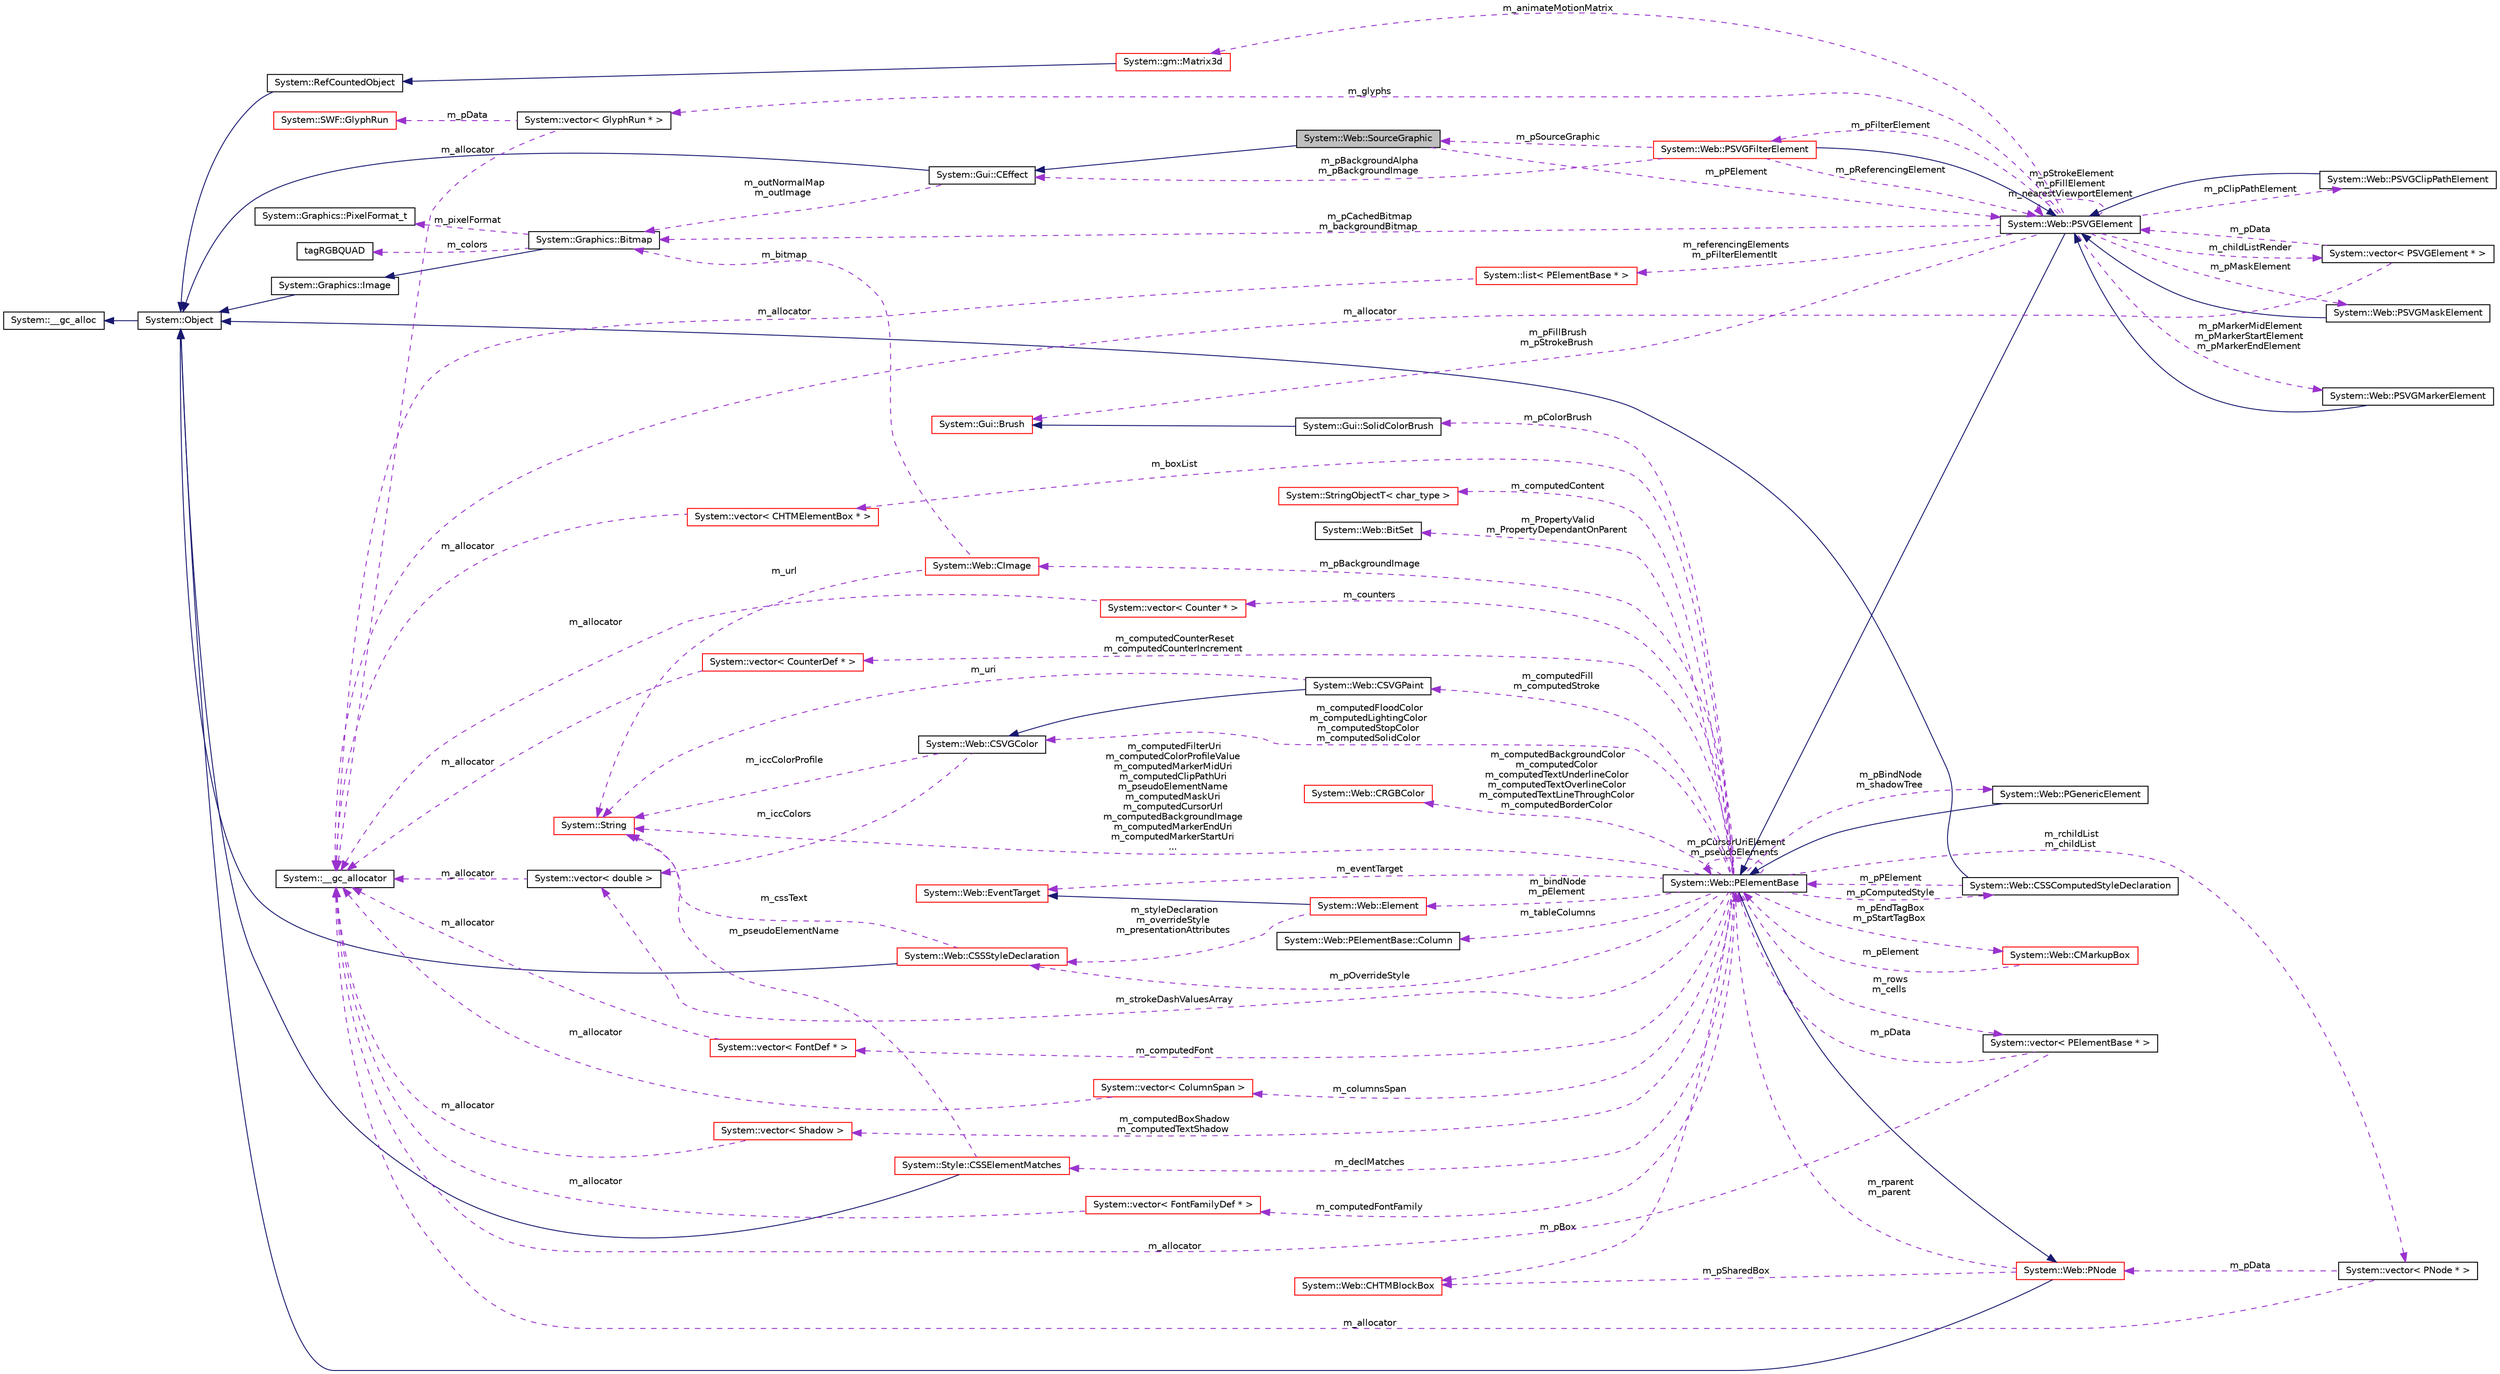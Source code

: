digraph G
{
  edge [fontname="Helvetica",fontsize="10",labelfontname="Helvetica",labelfontsize="10"];
  node [fontname="Helvetica",fontsize="10",shape=record];
  rankdir="LR";
  Node1 [label="System::Web::SourceGraphic",height=0.2,width=0.4,color="black", fillcolor="grey75", style="filled" fontcolor="black"];
  Node2 -> Node1 [dir="back",color="midnightblue",fontsize="10",style="solid",fontname="Helvetica"];
  Node2 [label="System::Gui::CEffect",height=0.2,width=0.4,color="black", fillcolor="white", style="filled",URL="$class_system_1_1_gui_1_1_c_effect.html"];
  Node3 -> Node2 [dir="back",color="midnightblue",fontsize="10",style="solid",fontname="Helvetica"];
  Node3 [label="System::Object",height=0.2,width=0.4,color="black", fillcolor="white", style="filled",URL="$class_system_1_1_object.html"];
  Node4 -> Node3 [dir="back",color="midnightblue",fontsize="10",style="solid",fontname="Helvetica"];
  Node4 [label="System::__gc_alloc",height=0.2,width=0.4,color="black", fillcolor="white", style="filled",URL="$class_system_1_1____gc__alloc.html"];
  Node5 -> Node2 [dir="back",color="darkorchid3",fontsize="10",style="dashed",label=" m_outNormalMap\nm_outImage" ,fontname="Helvetica"];
  Node5 [label="System::Graphics::Bitmap",height=0.2,width=0.4,color="black", fillcolor="white", style="filled",URL="$class_system_1_1_graphics_1_1_bitmap.html"];
  Node6 -> Node5 [dir="back",color="midnightblue",fontsize="10",style="solid",fontname="Helvetica"];
  Node6 [label="System::Graphics::Image",height=0.2,width=0.4,color="black", fillcolor="white", style="filled",URL="$class_system_1_1_graphics_1_1_image.html"];
  Node3 -> Node6 [dir="back",color="midnightblue",fontsize="10",style="solid",fontname="Helvetica"];
  Node7 -> Node5 [dir="back",color="darkorchid3",fontsize="10",style="dashed",label=" m_pixelFormat" ,fontname="Helvetica"];
  Node7 [label="System::Graphics::PixelFormat_t",height=0.2,width=0.4,color="black", fillcolor="white", style="filled",URL="$class_system_1_1_graphics_1_1_pixel_format__t.html"];
  Node8 -> Node5 [dir="back",color="darkorchid3",fontsize="10",style="dashed",label=" m_colors" ,fontname="Helvetica"];
  Node8 [label="tagRGBQUAD",height=0.2,width=0.4,color="black", fillcolor="white", style="filled",URL="$structtag_r_g_b_q_u_a_d.html"];
  Node9 -> Node1 [dir="back",color="darkorchid3",fontsize="10",style="dashed",label=" m_pPElement" ,fontname="Helvetica"];
  Node9 [label="System::Web::PSVGElement",height=0.2,width=0.4,color="black", fillcolor="white", style="filled",URL="$class_system_1_1_web_1_1_p_s_v_g_element.html"];
  Node10 -> Node9 [dir="back",color="midnightblue",fontsize="10",style="solid",fontname="Helvetica"];
  Node10 [label="System::Web::PElementBase",height=0.2,width=0.4,color="black", fillcolor="white", style="filled",URL="$class_system_1_1_web_1_1_p_element_base.html"];
  Node11 -> Node10 [dir="back",color="midnightblue",fontsize="10",style="solid",fontname="Helvetica"];
  Node11 [label="System::Web::PNode",height=0.2,width=0.4,color="red", fillcolor="white", style="filled",URL="$class_system_1_1_web_1_1_p_node.html"];
  Node3 -> Node11 [dir="back",color="midnightblue",fontsize="10",style="solid",fontname="Helvetica"];
  Node10 -> Node11 [dir="back",color="darkorchid3",fontsize="10",style="dashed",label=" m_rparent\nm_parent" ,fontname="Helvetica"];
  Node12 -> Node11 [dir="back",color="darkorchid3",fontsize="10",style="dashed",label=" m_pSharedBox" ,fontname="Helvetica"];
  Node12 [label="System::Web::CHTMBlockBox",height=0.2,width=0.4,color="red", fillcolor="white", style="filled",URL="$class_system_1_1_web_1_1_c_h_t_m_block_box.html"];
  Node13 -> Node10 [dir="back",color="darkorchid3",fontsize="10",style="dashed",label=" m_eventTarget" ,fontname="Helvetica"];
  Node13 [label="System::Web::EventTarget",height=0.2,width=0.4,color="red", fillcolor="white", style="filled",URL="$class_system_1_1_web_1_1_event_target.html"];
  Node14 -> Node10 [dir="back",color="darkorchid3",fontsize="10",style="dashed",label=" m_computedBackgroundColor\nm_computedColor\nm_computedTextUnderlineColor\nm_computedTextOverlineColor\nm_computedTextLineThroughColor\nm_computedBorderColor" ,fontname="Helvetica"];
  Node14 [label="System::Web::CRGBColor",height=0.2,width=0.4,color="red", fillcolor="white", style="filled",URL="$class_system_1_1_web_1_1_c_r_g_b_color.html"];
  Node15 -> Node10 [dir="back",color="darkorchid3",fontsize="10",style="dashed",label=" m_computedCounterReset\nm_computedCounterIncrement" ,fontname="Helvetica"];
  Node15 [label="System::vector\< CounterDef * \>",height=0.2,width=0.4,color="red", fillcolor="white", style="filled",URL="$class_system_1_1vector.html"];
  Node16 -> Node15 [dir="back",color="darkorchid3",fontsize="10",style="dashed",label=" m_allocator" ,fontname="Helvetica"];
  Node16 [label="System::__gc_allocator",height=0.2,width=0.4,color="black", fillcolor="white", style="filled",URL="$class_system_1_1____gc__allocator.html"];
  Node17 -> Node10 [dir="back",color="darkorchid3",fontsize="10",style="dashed",label=" m_boxList" ,fontname="Helvetica"];
  Node17 [label="System::vector\< CHTMElementBox * \>",height=0.2,width=0.4,color="red", fillcolor="white", style="filled",URL="$class_system_1_1vector.html"];
  Node16 -> Node17 [dir="back",color="darkorchid3",fontsize="10",style="dashed",label=" m_allocator" ,fontname="Helvetica"];
  Node18 -> Node10 [dir="back",color="darkorchid3",fontsize="10",style="dashed",label=" m_counters" ,fontname="Helvetica"];
  Node18 [label="System::vector\< Counter * \>",height=0.2,width=0.4,color="red", fillcolor="white", style="filled",URL="$class_system_1_1vector.html"];
  Node16 -> Node18 [dir="back",color="darkorchid3",fontsize="10",style="dashed",label=" m_allocator" ,fontname="Helvetica"];
  Node19 -> Node10 [dir="back",color="darkorchid3",fontsize="10",style="dashed",label=" m_tableColumns" ,fontname="Helvetica"];
  Node19 [label="System::Web::PElementBase::Column",height=0.2,width=0.4,color="black", fillcolor="white", style="filled",URL="$struct_system_1_1_web_1_1_p_element_base_1_1_column.html"];
  Node20 -> Node10 [dir="back",color="darkorchid3",fontsize="10",style="dashed",label=" m_pBackgroundImage" ,fontname="Helvetica"];
  Node20 [label="System::Web::CImage",height=0.2,width=0.4,color="red", fillcolor="white", style="filled",URL="$class_system_1_1_web_1_1_c_image.html"];
  Node21 -> Node20 [dir="back",color="darkorchid3",fontsize="10",style="dashed",label=" m_url" ,fontname="Helvetica"];
  Node21 [label="System::String",height=0.2,width=0.4,color="red", fillcolor="white", style="filled",URL="$class_system_1_1_string.html"];
  Node5 -> Node20 [dir="back",color="darkorchid3",fontsize="10",style="dashed",label=" m_bitmap" ,fontname="Helvetica"];
  Node22 -> Node10 [dir="back",color="darkorchid3",fontsize="10",style="dashed",label=" m_pEndTagBox\nm_pStartTagBox" ,fontname="Helvetica"];
  Node22 [label="System::Web::CMarkupBox",height=0.2,width=0.4,color="red", fillcolor="white", style="filled",URL="$class_system_1_1_web_1_1_c_markup_box.html"];
  Node10 -> Node22 [dir="back",color="darkorchid3",fontsize="10",style="dashed",label=" m_pElement" ,fontname="Helvetica"];
  Node23 -> Node10 [dir="back",color="darkorchid3",fontsize="10",style="dashed",label=" m_rows\nm_cells" ,fontname="Helvetica"];
  Node23 [label="System::vector\< PElementBase * \>",height=0.2,width=0.4,color="black", fillcolor="white", style="filled",URL="$class_system_1_1vector.html"];
  Node16 -> Node23 [dir="back",color="darkorchid3",fontsize="10",style="dashed",label=" m_allocator" ,fontname="Helvetica"];
  Node10 -> Node23 [dir="back",color="darkorchid3",fontsize="10",style="dashed",label=" m_pData" ,fontname="Helvetica"];
  Node24 -> Node10 [dir="back",color="darkorchid3",fontsize="10",style="dashed",label=" m_computedFill\nm_computedStroke" ,fontname="Helvetica"];
  Node24 [label="System::Web::CSVGPaint",height=0.2,width=0.4,color="black", fillcolor="white", style="filled",URL="$class_system_1_1_web_1_1_c_s_v_g_paint.html"];
  Node25 -> Node24 [dir="back",color="midnightblue",fontsize="10",style="solid",fontname="Helvetica"];
  Node25 [label="System::Web::CSVGColor",height=0.2,width=0.4,color="black", fillcolor="white", style="filled",URL="$class_system_1_1_web_1_1_c_s_v_g_color.html"];
  Node21 -> Node25 [dir="back",color="darkorchid3",fontsize="10",style="dashed",label=" m_iccColorProfile" ,fontname="Helvetica"];
  Node26 -> Node25 [dir="back",color="darkorchid3",fontsize="10",style="dashed",label=" m_iccColors" ,fontname="Helvetica"];
  Node26 [label="System::vector\< double \>",height=0.2,width=0.4,color="black", fillcolor="white", style="filled",URL="$class_system_1_1vector.html"];
  Node16 -> Node26 [dir="back",color="darkorchid3",fontsize="10",style="dashed",label=" m_allocator" ,fontname="Helvetica"];
  Node21 -> Node24 [dir="back",color="darkorchid3",fontsize="10",style="dashed",label=" m_uri" ,fontname="Helvetica"];
  Node27 -> Node10 [dir="back",color="darkorchid3",fontsize="10",style="dashed",label=" m_computedFont" ,fontname="Helvetica"];
  Node27 [label="System::vector\< FontDef * \>",height=0.2,width=0.4,color="red", fillcolor="white", style="filled",URL="$class_system_1_1vector.html"];
  Node16 -> Node27 [dir="back",color="darkorchid3",fontsize="10",style="dashed",label=" m_allocator" ,fontname="Helvetica"];
  Node28 -> Node10 [dir="back",color="darkorchid3",fontsize="10",style="dashed",label=" m_columnsSpan" ,fontname="Helvetica"];
  Node28 [label="System::vector\< ColumnSpan \>",height=0.2,width=0.4,color="red", fillcolor="white", style="filled",URL="$class_system_1_1vector.html"];
  Node16 -> Node28 [dir="back",color="darkorchid3",fontsize="10",style="dashed",label=" m_allocator" ,fontname="Helvetica"];
  Node29 -> Node10 [dir="back",color="darkorchid3",fontsize="10",style="dashed",label=" m_pComputedStyle" ,fontname="Helvetica"];
  Node29 [label="System::Web::CSSComputedStyleDeclaration",height=0.2,width=0.4,color="black", fillcolor="white", style="filled",URL="$class_system_1_1_web_1_1_c_s_s_computed_style_declaration.html"];
  Node3 -> Node29 [dir="back",color="midnightblue",fontsize="10",style="solid",fontname="Helvetica"];
  Node10 -> Node29 [dir="back",color="darkorchid3",fontsize="10",style="dashed",label=" m_pPElement" ,fontname="Helvetica"];
  Node30 -> Node10 [dir="back",color="darkorchid3",fontsize="10",style="dashed",label=" m_rchildList\nm_childList" ,fontname="Helvetica"];
  Node30 [label="System::vector\< PNode * \>",height=0.2,width=0.4,color="black", fillcolor="white", style="filled",URL="$class_system_1_1vector.html"];
  Node16 -> Node30 [dir="back",color="darkorchid3",fontsize="10",style="dashed",label=" m_allocator" ,fontname="Helvetica"];
  Node11 -> Node30 [dir="back",color="darkorchid3",fontsize="10",style="dashed",label=" m_pData" ,fontname="Helvetica"];
  Node21 -> Node10 [dir="back",color="darkorchid3",fontsize="10",style="dashed",label=" m_computedFilterUri\nm_computedColorProfileValue\nm_computedMarkerMidUri\nm_computedClipPathUri\nm_pseudoElementName\nm_computedMaskUri\nm_computedCursorUrl\nm_computedBackgroundImage\nm_computedMarkerEndUri\nm_computedMarkerStartUri\n..." ,fontname="Helvetica"];
  Node31 -> Node10 [dir="back",color="darkorchid3",fontsize="10",style="dashed",label=" m_pOverrideStyle" ,fontname="Helvetica"];
  Node31 [label="System::Web::CSSStyleDeclaration",height=0.2,width=0.4,color="red", fillcolor="white", style="filled",URL="$class_system_1_1_web_1_1_c_s_s_style_declaration.html"];
  Node3 -> Node31 [dir="back",color="midnightblue",fontsize="10",style="solid",fontname="Helvetica"];
  Node21 -> Node31 [dir="back",color="darkorchid3",fontsize="10",style="dashed",label=" m_cssText" ,fontname="Helvetica"];
  Node32 -> Node10 [dir="back",color="darkorchid3",fontsize="10",style="dashed",label=" m_pBindNode\nm_shadowTree" ,fontname="Helvetica"];
  Node32 [label="System::Web::PGenericElement",height=0.2,width=0.4,color="black", fillcolor="white", style="filled",URL="$class_system_1_1_web_1_1_p_generic_element.html"];
  Node10 -> Node32 [dir="back",color="midnightblue",fontsize="10",style="solid",fontname="Helvetica"];
  Node25 -> Node10 [dir="back",color="darkorchid3",fontsize="10",style="dashed",label=" m_computedFloodColor\nm_computedLightingColor\nm_computedStopColor\nm_computedSolidColor" ,fontname="Helvetica"];
  Node33 -> Node10 [dir="back",color="darkorchid3",fontsize="10",style="dashed",label=" m_computedBoxShadow\nm_computedTextShadow" ,fontname="Helvetica"];
  Node33 [label="System::vector\< Shadow \>",height=0.2,width=0.4,color="red", fillcolor="white", style="filled",URL="$class_system_1_1vector.html"];
  Node16 -> Node33 [dir="back",color="darkorchid3",fontsize="10",style="dashed",label=" m_allocator" ,fontname="Helvetica"];
  Node34 -> Node10 [dir="back",color="darkorchid3",fontsize="10",style="dashed",label=" m_bindNode\nm_pElement" ,fontname="Helvetica"];
  Node34 [label="System::Web::Element",height=0.2,width=0.4,color="red", fillcolor="white", style="filled",URL="$class_system_1_1_web_1_1_element.html"];
  Node13 -> Node34 [dir="back",color="midnightblue",fontsize="10",style="solid",fontname="Helvetica"];
  Node31 -> Node34 [dir="back",color="darkorchid3",fontsize="10",style="dashed",label=" m_styleDeclaration\nm_overrideStyle\nm_presentationAttributes" ,fontname="Helvetica"];
  Node10 -> Node10 [dir="back",color="darkorchid3",fontsize="10",style="dashed",label=" m_pCursorUriElement\nm_pseudoElements" ,fontname="Helvetica"];
  Node12 -> Node10 [dir="back",color="darkorchid3",fontsize="10",style="dashed",label=" m_pBox" ,fontname="Helvetica"];
  Node26 -> Node10 [dir="back",color="darkorchid3",fontsize="10",style="dashed",label=" m_strokeDashValuesArray" ,fontname="Helvetica"];
  Node35 -> Node10 [dir="back",color="darkorchid3",fontsize="10",style="dashed",label=" m_computedContent" ,fontname="Helvetica"];
  Node35 [label="System::StringObjectT\< char_type \>",height=0.2,width=0.4,color="red", fillcolor="white", style="filled",URL="$class_system_1_1_string_object_t.html"];
  Node36 -> Node10 [dir="back",color="darkorchid3",fontsize="10",style="dashed",label=" m_computedFontFamily" ,fontname="Helvetica"];
  Node36 [label="System::vector\< FontFamilyDef * \>",height=0.2,width=0.4,color="red", fillcolor="white", style="filled",URL="$class_system_1_1vector.html"];
  Node16 -> Node36 [dir="back",color="darkorchid3",fontsize="10",style="dashed",label=" m_allocator" ,fontname="Helvetica"];
  Node37 -> Node10 [dir="back",color="darkorchid3",fontsize="10",style="dashed",label=" m_PropertyValid\nm_PropertyDependantOnParent" ,fontname="Helvetica"];
  Node37 [label="System::Web::BitSet",height=0.2,width=0.4,color="black", fillcolor="white", style="filled",URL="$class_system_1_1_web_1_1_bit_set.html"];
  Node38 -> Node10 [dir="back",color="darkorchid3",fontsize="10",style="dashed",label=" m_pColorBrush" ,fontname="Helvetica"];
  Node38 [label="System::Gui::SolidColorBrush",height=0.2,width=0.4,color="black", fillcolor="white", style="filled",URL="$class_system_1_1_gui_1_1_solid_color_brush.html"];
  Node39 -> Node38 [dir="back",color="midnightblue",fontsize="10",style="solid",fontname="Helvetica"];
  Node39 [label="System::Gui::Brush",height=0.2,width=0.4,color="red", fillcolor="white", style="filled",URL="$class_system_1_1_gui_1_1_brush.html"];
  Node40 -> Node10 [dir="back",color="darkorchid3",fontsize="10",style="dashed",label=" m_declMatches" ,fontname="Helvetica"];
  Node40 [label="System::Style::CSSElementMatches",height=0.2,width=0.4,color="red", fillcolor="white", style="filled",URL="$class_system_1_1_style_1_1_c_s_s_element_matches.html"];
  Node3 -> Node40 [dir="back",color="midnightblue",fontsize="10",style="solid",fontname="Helvetica"];
  Node21 -> Node40 [dir="back",color="darkorchid3",fontsize="10",style="dashed",label=" m_pseudoElementName" ,fontname="Helvetica"];
  Node41 -> Node9 [dir="back",color="darkorchid3",fontsize="10",style="dashed",label=" m_glyphs" ,fontname="Helvetica"];
  Node41 [label="System::vector\< GlyphRun * \>",height=0.2,width=0.4,color="black", fillcolor="white", style="filled",URL="$class_system_1_1vector.html"];
  Node16 -> Node41 [dir="back",color="darkorchid3",fontsize="10",style="dashed",label=" m_allocator" ,fontname="Helvetica"];
  Node42 -> Node41 [dir="back",color="darkorchid3",fontsize="10",style="dashed",label=" m_pData" ,fontname="Helvetica"];
  Node42 [label="System::SWF::GlyphRun",height=0.2,width=0.4,color="red", fillcolor="white", style="filled",URL="$class_system_1_1_s_w_f_1_1_glyph_run.html"];
  Node43 -> Node9 [dir="back",color="darkorchid3",fontsize="10",style="dashed",label=" m_animateMotionMatrix" ,fontname="Helvetica"];
  Node43 [label="System::gm::Matrix3d",height=0.2,width=0.4,color="red", fillcolor="white", style="filled",URL="$class_system_1_1gm_1_1_matrix3d.html"];
  Node44 -> Node43 [dir="back",color="midnightblue",fontsize="10",style="solid",fontname="Helvetica"];
  Node44 [label="System::RefCountedObject",height=0.2,width=0.4,color="black", fillcolor="white", style="filled",URL="$class_system_1_1_ref_counted_object.html"];
  Node3 -> Node44 [dir="back",color="midnightblue",fontsize="10",style="solid",fontname="Helvetica"];
  Node39 -> Node9 [dir="back",color="darkorchid3",fontsize="10",style="dashed",label=" m_pFillBrush\nm_pStrokeBrush" ,fontname="Helvetica"];
  Node45 -> Node9 [dir="back",color="darkorchid3",fontsize="10",style="dashed",label=" m_pMaskElement" ,fontname="Helvetica"];
  Node45 [label="System::Web::PSVGMaskElement",height=0.2,width=0.4,color="black", fillcolor="white", style="filled",URL="$class_system_1_1_web_1_1_p_s_v_g_mask_element.html"];
  Node9 -> Node45 [dir="back",color="midnightblue",fontsize="10",style="solid",fontname="Helvetica"];
  Node46 -> Node9 [dir="back",color="darkorchid3",fontsize="10",style="dashed",label=" m_pFilterElement" ,fontname="Helvetica"];
  Node46 [label="System::Web::PSVGFilterElement",height=0.2,width=0.4,color="red", fillcolor="white", style="filled",URL="$class_system_1_1_web_1_1_p_s_v_g_filter_element.html"];
  Node9 -> Node46 [dir="back",color="midnightblue",fontsize="10",style="solid",fontname="Helvetica"];
  Node2 -> Node46 [dir="back",color="darkorchid3",fontsize="10",style="dashed",label=" m_pBackgroundAlpha\nm_pBackgroundImage" ,fontname="Helvetica"];
  Node1 -> Node46 [dir="back",color="darkorchid3",fontsize="10",style="dashed",label=" m_pSourceGraphic" ,fontname="Helvetica"];
  Node9 -> Node46 [dir="back",color="darkorchid3",fontsize="10",style="dashed",label=" m_pReferencingElement" ,fontname="Helvetica"];
  Node47 -> Node9 [dir="back",color="darkorchid3",fontsize="10",style="dashed",label=" m_pMarkerMidElement\nm_pMarkerStartElement\nm_pMarkerEndElement" ,fontname="Helvetica"];
  Node47 [label="System::Web::PSVGMarkerElement",height=0.2,width=0.4,color="black", fillcolor="white", style="filled",URL="$class_system_1_1_web_1_1_p_s_v_g_marker_element.html"];
  Node9 -> Node47 [dir="back",color="midnightblue",fontsize="10",style="solid",fontname="Helvetica"];
  Node48 -> Node9 [dir="back",color="darkorchid3",fontsize="10",style="dashed",label=" m_pClipPathElement" ,fontname="Helvetica"];
  Node48 [label="System::Web::PSVGClipPathElement",height=0.2,width=0.4,color="black", fillcolor="white", style="filled",URL="$class_system_1_1_web_1_1_p_s_v_g_clip_path_element.html"];
  Node9 -> Node48 [dir="back",color="midnightblue",fontsize="10",style="solid",fontname="Helvetica"];
  Node5 -> Node9 [dir="back",color="darkorchid3",fontsize="10",style="dashed",label=" m_pCachedBitmap\nm_backgroundBitmap" ,fontname="Helvetica"];
  Node49 -> Node9 [dir="back",color="darkorchid3",fontsize="10",style="dashed",label=" m_childListRender" ,fontname="Helvetica"];
  Node49 [label="System::vector\< PSVGElement * \>",height=0.2,width=0.4,color="black", fillcolor="white", style="filled",URL="$class_system_1_1vector.html"];
  Node16 -> Node49 [dir="back",color="darkorchid3",fontsize="10",style="dashed",label=" m_allocator" ,fontname="Helvetica"];
  Node9 -> Node49 [dir="back",color="darkorchid3",fontsize="10",style="dashed",label=" m_pData" ,fontname="Helvetica"];
  Node9 -> Node9 [dir="back",color="darkorchid3",fontsize="10",style="dashed",label=" m_pStrokeElement\nm_pFillElement\nm_nearestViewportElement" ,fontname="Helvetica"];
  Node50 -> Node9 [dir="back",color="darkorchid3",fontsize="10",style="dashed",label=" m_referencingElements\nm_pFilterElementIt" ,fontname="Helvetica"];
  Node50 [label="System::list\< PElementBase * \>",height=0.2,width=0.4,color="red", fillcolor="white", style="filled",URL="$class_system_1_1list.html"];
  Node16 -> Node50 [dir="back",color="darkorchid3",fontsize="10",style="dashed",label=" m_allocator" ,fontname="Helvetica"];
}
